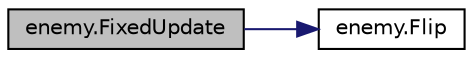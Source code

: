 digraph "enemy.FixedUpdate"
{
  edge [fontname="Helvetica",fontsize="10",labelfontname="Helvetica",labelfontsize="10"];
  node [fontname="Helvetica",fontsize="10",shape=record];
  rankdir="LR";
  Node2 [label="enemy.FixedUpdate",height=0.2,width=0.4,color="black", fillcolor="grey75", style="filled", fontcolor="black"];
  Node2 -> Node3 [color="midnightblue",fontsize="10",style="solid",fontname="Helvetica"];
  Node3 [label="enemy.Flip",height=0.2,width=0.4,color="black", fillcolor="white", style="filled",URL="$classenemy.html#ae0075814fcebcb613b4ce42aad99cdfb"];
}
